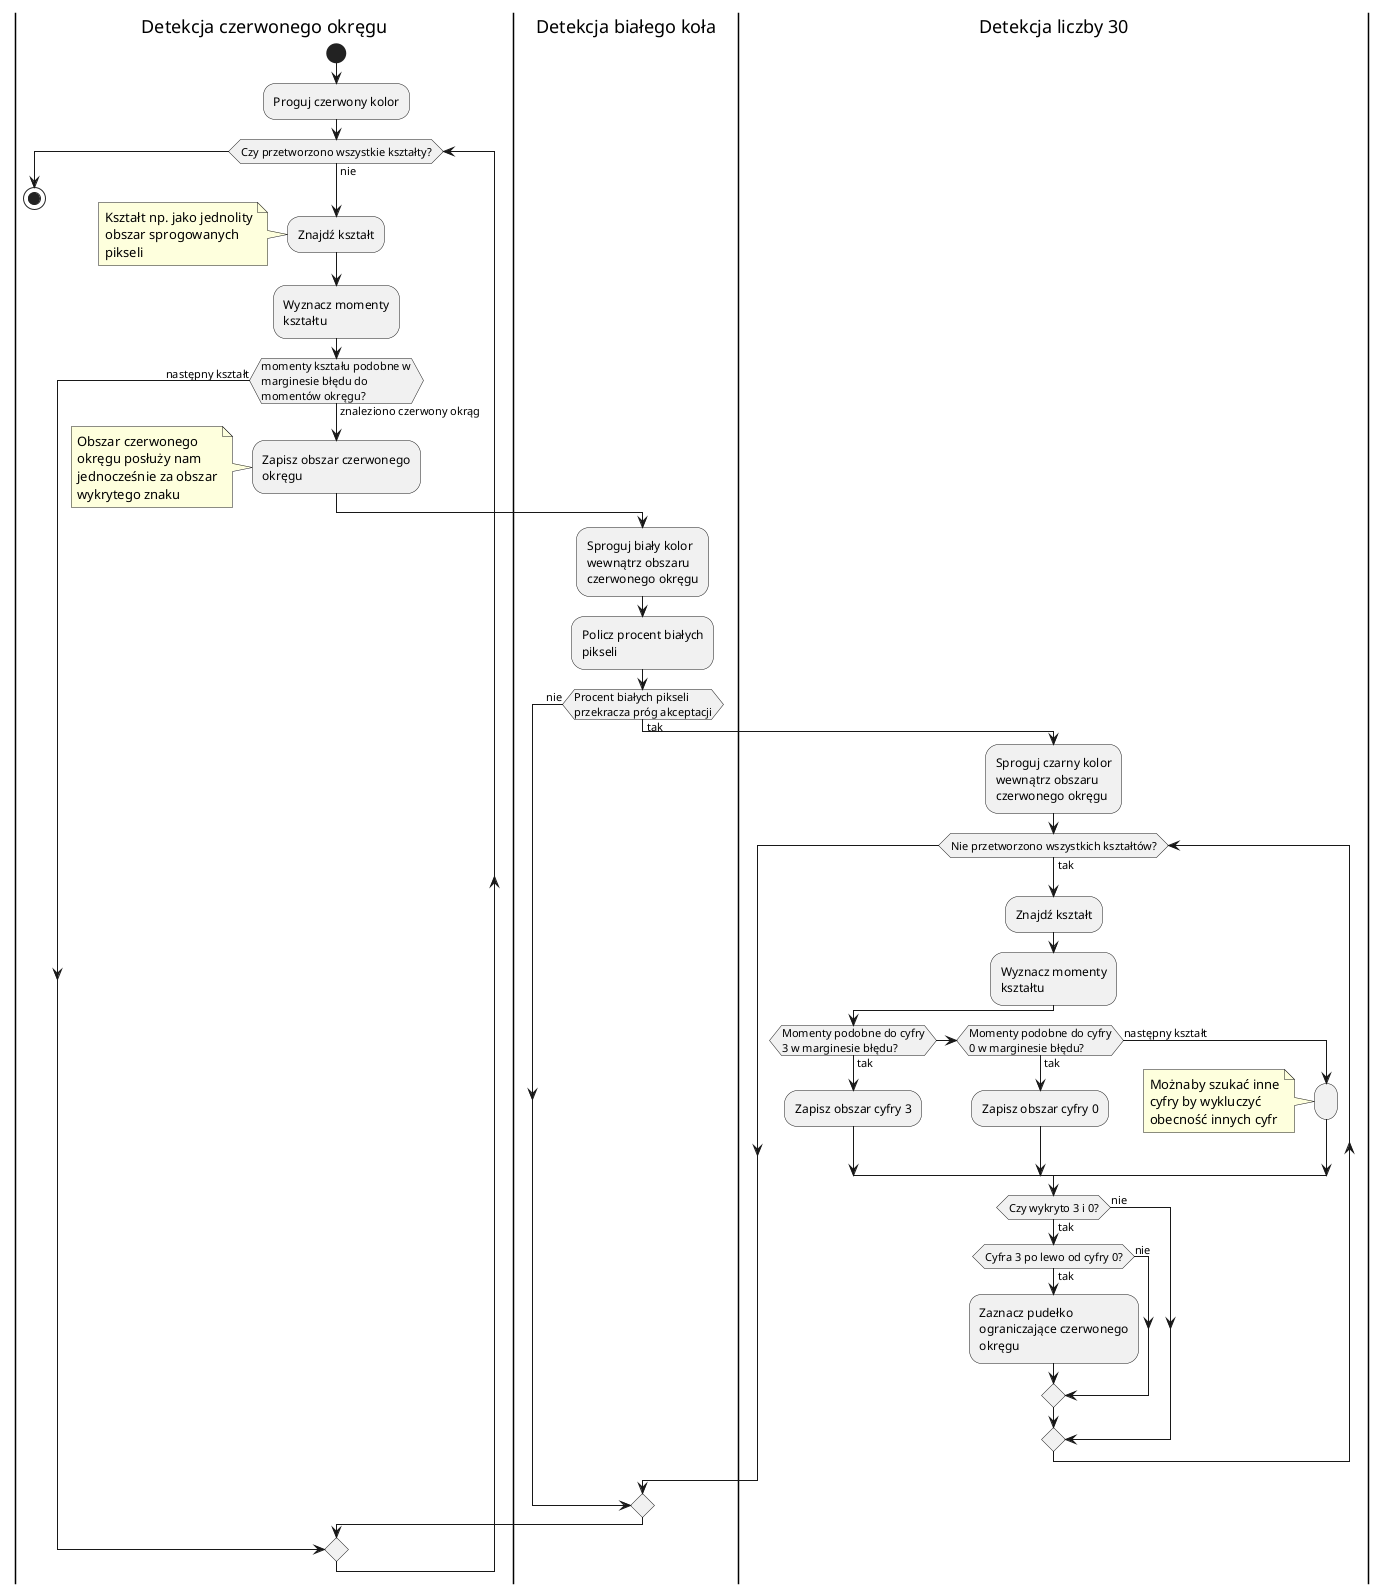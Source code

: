 @startuml Pobr proces przetwarzania
skinparam wrapWidth 150

|Detekcja czerwonego okręgu|
start

' :Rozciągnij histogram obrazu;
:Proguj czerwony kolor;
while (Czy przetworzono wszystkie kształty?) is (nie)
:Znajdź kształt;
note
Kształt np. jako jednolity obszar sprogowanych pikseli
end note
:Wyznacz momenty kształtu;
if (momenty kształu podobne w marginesie błędu do momentów okręgu?) then (znaleziono czerwony okrąg)
:Zapisz obszar czerwonego okręgu;
note
    Obszar czerwonego okręgu posłuży nam jednocześnie za obszar wykrytego znaku
end note

    |Detekcja białego koła|

    :Sproguj biały kolor wewnątrz obszaru czerwonego okręgu;
    :Policz procent białych pikseli;

    if (Procent białych pikseli przekracza próg akceptacji) then (tak)
        |Detekcja liczby 30|
        :Sproguj czarny kolor wewnątrz obszaru czerwonego okręgu;
        while (Nie przetworzono wszystkich kształtów?) is (tak)
            :Znajdź kształt;
            :Wyznacz momenty kształtu;
            if (Momenty podobne do cyfry 3 w marginesie błędu?) then (tak)
                :Zapisz obszar cyfry 3;
            elseif (Momenty podobne do cyfry 0 w marginesie błędu?) then (tak)
                :Zapisz obszar cyfry 0;
            else (następny kształt)
            :;
            note
                Możnaby szukać inne cyfry by wykluczyć obecność innych cyfr
            end note
            endif
            if (Czy wykryto 3 i 0?) then (tak)
                if (Cyfra 3 po lewo od cyfry 0?) then (tak)
                :Zaznacz pudełko ograniczające czerwonego okręgu;
                else (nie)
                endif
                else (nie)
            endif
        endwhile

    else (nie)

    endif



else (następny kształt)

endif

endwhile
|Detekcja czerwonego okręgu|
stop

@enduml